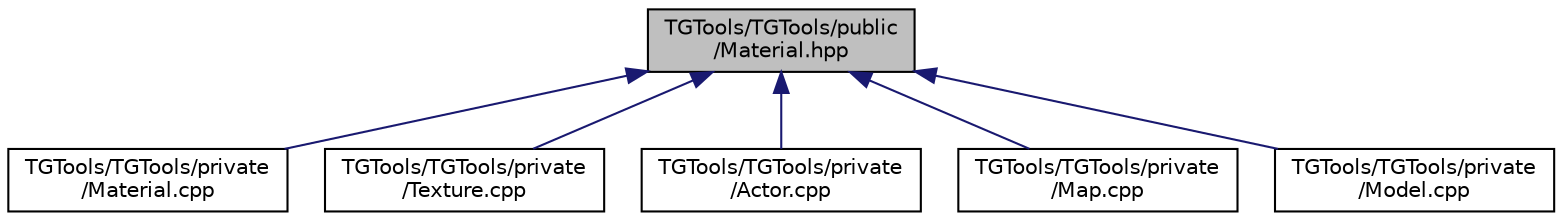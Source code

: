 digraph "TGTools/TGTools/public/Material.hpp"
{
 // LATEX_PDF_SIZE
  edge [fontname="Helvetica",fontsize="10",labelfontname="Helvetica",labelfontsize="10"];
  node [fontname="Helvetica",fontsize="10",shape=record];
  Node1 [label="TGTools/TGTools/public\l/Material.hpp",height=0.2,width=0.4,color="black", fillcolor="grey75", style="filled", fontcolor="black",tooltip=" "];
  Node1 -> Node2 [dir="back",color="midnightblue",fontsize="10",style="solid",fontname="Helvetica"];
  Node2 [label="TGTools/TGTools/private\l/Material.cpp",height=0.2,width=0.4,color="black", fillcolor="white", style="filled",URL="$d7/db5/_material_8cpp.html",tooltip=" "];
  Node1 -> Node3 [dir="back",color="midnightblue",fontsize="10",style="solid",fontname="Helvetica"];
  Node3 [label="TGTools/TGTools/private\l/Texture.cpp",height=0.2,width=0.4,color="black", fillcolor="white", style="filled",URL="$da/d26/_texture_8cpp.html",tooltip=" "];
  Node1 -> Node4 [dir="back",color="midnightblue",fontsize="10",style="solid",fontname="Helvetica"];
  Node4 [label="TGTools/TGTools/private\l/Actor.cpp",height=0.2,width=0.4,color="black", fillcolor="white", style="filled",URL="$d4/d59/_actor_8cpp.html",tooltip=" "];
  Node1 -> Node5 [dir="back",color="midnightblue",fontsize="10",style="solid",fontname="Helvetica"];
  Node5 [label="TGTools/TGTools/private\l/Map.cpp",height=0.2,width=0.4,color="black", fillcolor="white", style="filled",URL="$db/df4/_map_8cpp.html",tooltip=" "];
  Node1 -> Node6 [dir="back",color="midnightblue",fontsize="10",style="solid",fontname="Helvetica"];
  Node6 [label="TGTools/TGTools/private\l/Model.cpp",height=0.2,width=0.4,color="black", fillcolor="white", style="filled",URL="$d2/d31/_model_8cpp.html",tooltip=" "];
}
